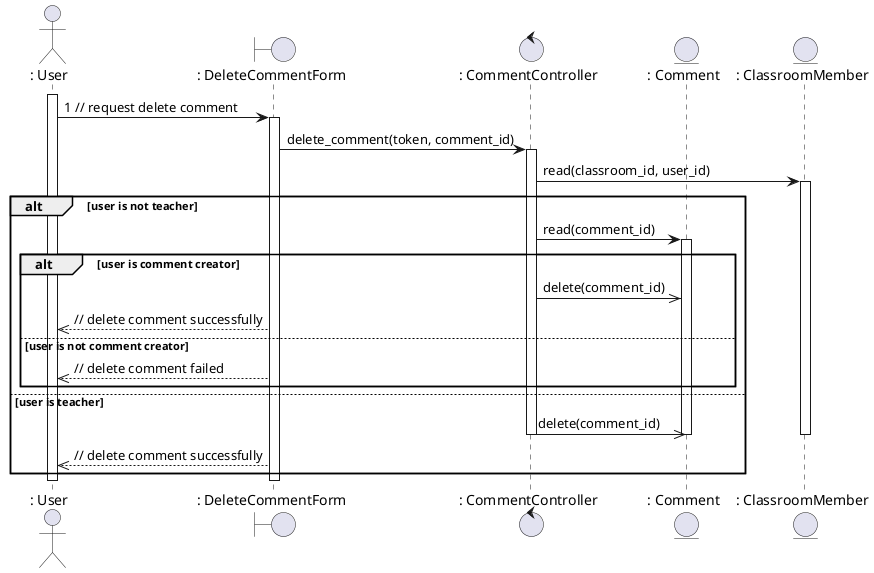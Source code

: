 @startuml deleteTopic

actor ": User"
boundary ": DeleteCommentForm"
control ": CommentController"
entity ": Comment"
entity ": ClassroomMember"

activate ": User"

": User" -> ": DeleteCommentForm": 1 // request delete comment 
activate ": DeleteCommentForm"
": DeleteCommentForm" -> ": CommentController": delete_comment(token, comment_id)
activate ": CommentController"
": CommentController" -> ": ClassroomMember": read(classroom_id, user_id)
activate ": ClassroomMember"
alt user is not teacher
    ": CommentController" -> ": Comment": read(comment_id)
    activate ": Comment"
    alt user is comment creator
        ": CommentController" ->> ": Comment": delete(comment_id)
        ": DeleteCommentForm" -->> ": User": // delete comment successfully
    else user is not comment creator
        ": DeleteCommentForm" -->> ": User": // delete comment failed
    end
else user is teacher
    ": CommentController" ->> ": Comment": delete(comment_id)
    deactivate ": Comment"
    deactivate ": ClassroomMember"
    deactivate ": CommentController"
    ": DeleteCommentForm" -->> ": User": // delete comment successfully
end

deactivate ": User"
deactivate ": DeleteCommentForm"


@enduml